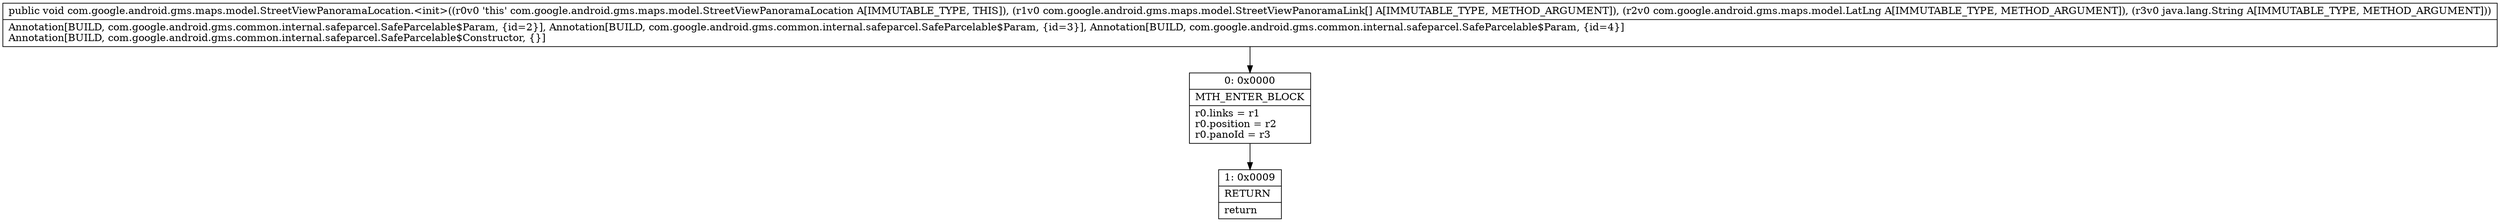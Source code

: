 digraph "CFG forcom.google.android.gms.maps.model.StreetViewPanoramaLocation.\<init\>([Lcom\/google\/android\/gms\/maps\/model\/StreetViewPanoramaLink;Lcom\/google\/android\/gms\/maps\/model\/LatLng;Ljava\/lang\/String;)V" {
Node_0 [shape=record,label="{0\:\ 0x0000|MTH_ENTER_BLOCK\l|r0.links = r1\lr0.position = r2\lr0.panoId = r3\l}"];
Node_1 [shape=record,label="{1\:\ 0x0009|RETURN\l|return\l}"];
MethodNode[shape=record,label="{public void com.google.android.gms.maps.model.StreetViewPanoramaLocation.\<init\>((r0v0 'this' com.google.android.gms.maps.model.StreetViewPanoramaLocation A[IMMUTABLE_TYPE, THIS]), (r1v0 com.google.android.gms.maps.model.StreetViewPanoramaLink[] A[IMMUTABLE_TYPE, METHOD_ARGUMENT]), (r2v0 com.google.android.gms.maps.model.LatLng A[IMMUTABLE_TYPE, METHOD_ARGUMENT]), (r3v0 java.lang.String A[IMMUTABLE_TYPE, METHOD_ARGUMENT]))  | Annotation[BUILD, com.google.android.gms.common.internal.safeparcel.SafeParcelable$Param, \{id=2\}], Annotation[BUILD, com.google.android.gms.common.internal.safeparcel.SafeParcelable$Param, \{id=3\}], Annotation[BUILD, com.google.android.gms.common.internal.safeparcel.SafeParcelable$Param, \{id=4\}]\lAnnotation[BUILD, com.google.android.gms.common.internal.safeparcel.SafeParcelable$Constructor, \{\}]\l}"];
MethodNode -> Node_0;
Node_0 -> Node_1;
}

